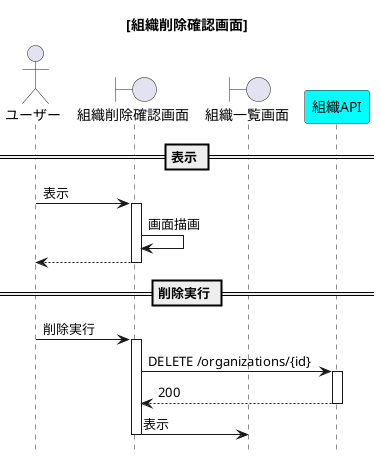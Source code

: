 @startuml{組織削除確認画面.png}
title [組織削除確認画面]
hide footbox

actor ユーザー as user
boundary 組織削除確認画面 as view_1
boundary 組織一覧画面 as view_2
participant 組織API as api_organizations #cyan

== 表示 ==
user -> view_1 :表示
activate view_1
    view_1 -> view_1 :画面描画
    view_1 --> user
deactivate view_1

== 削除実行 ==
user -> view_1 :削除実行
activate view_1
    view_1 -> api_organizations : DELETE /organizations/{id}
    activate api_organizations
        api_organizations --> view_1 :200
    deactivate api_organizations
    view_1 -> view_2 :表示
deactivate view_1

@enduml
